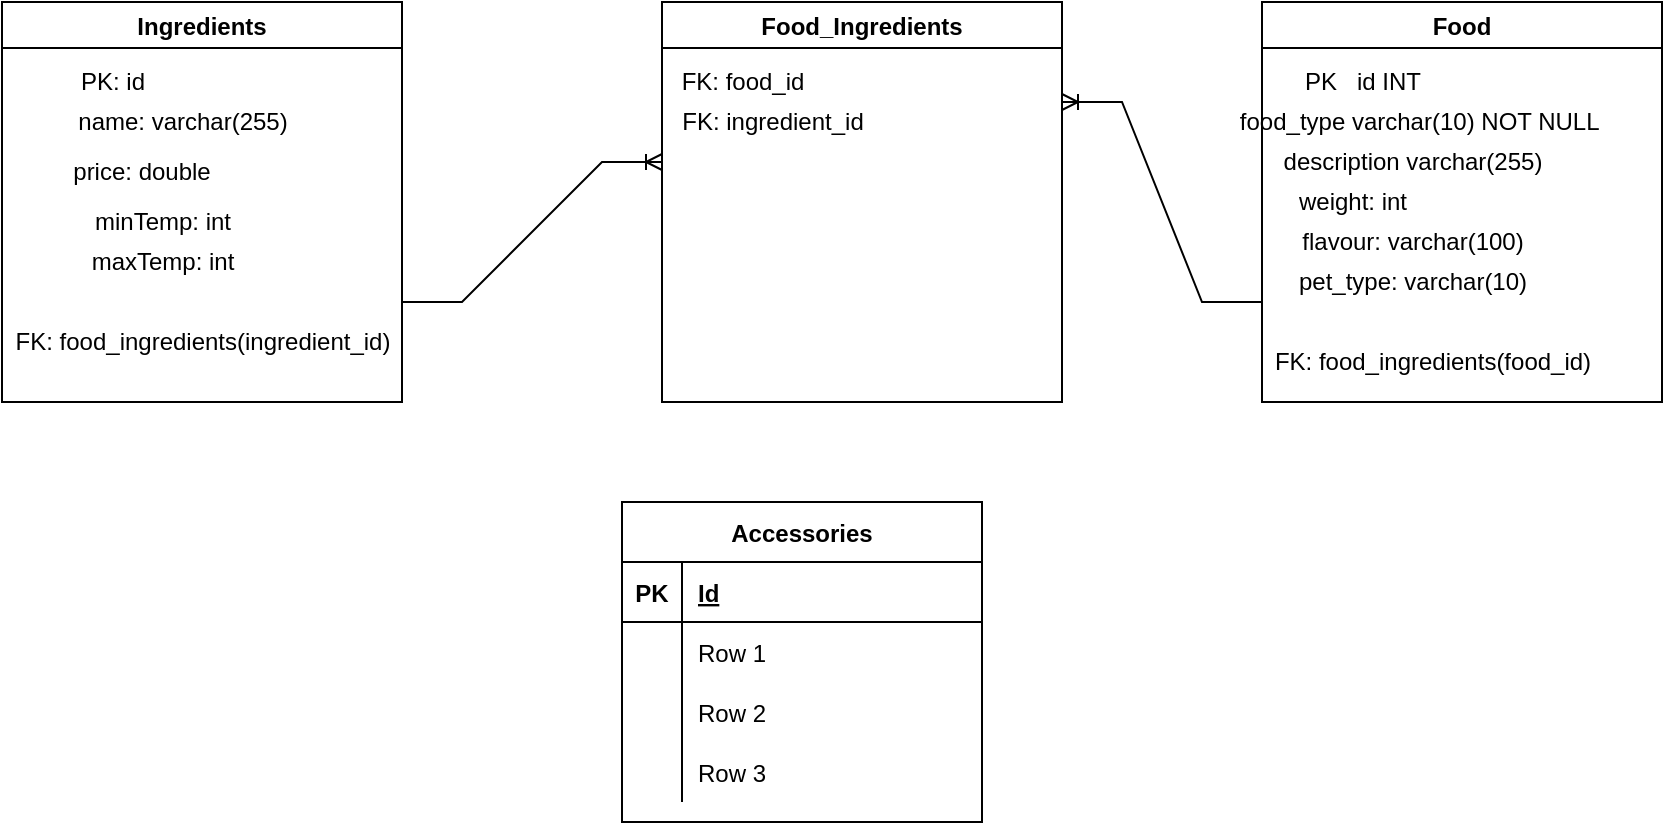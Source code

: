 <mxfile version="16.4.7" type="github">
  <diagram id="R2lEEEUBdFMjLlhIrx00" name="Page-1">
    <mxGraphModel dx="1848" dy="540" grid="1" gridSize="10" guides="1" tooltips="1" connect="1" arrows="1" fold="1" page="1" pageScale="1" pageWidth="850" pageHeight="1100" math="0" shadow="0" extFonts="Permanent Marker^https://fonts.googleapis.com/css?family=Permanent+Marker">
      <root>
        <mxCell id="0" />
        <mxCell id="1" parent="0" />
        <mxCell id="rDHi2IthwMf_unDpR9xK-4" value="Food" style="swimlane;" vertex="1" parent="1">
          <mxGeometry x="20" y="30" width="200" height="200" as="geometry" />
        </mxCell>
        <mxCell id="rDHi2IthwMf_unDpR9xK-5" value="PK&amp;nbsp; &amp;nbsp;id INT" style="text;html=1;align=center;verticalAlign=middle;resizable=0;points=[];autosize=1;strokeColor=none;fillColor=none;" vertex="1" parent="rDHi2IthwMf_unDpR9xK-4">
          <mxGeometry x="15" y="30" width="70" height="20" as="geometry" />
        </mxCell>
        <mxCell id="rDHi2IthwMf_unDpR9xK-12" value="&lt;blockquote style=&quot;margin: 0 0 0 40px ; border: none ; padding: 0px&quot;&gt;&lt;span style=&quot;white-space: pre&quot;&gt;	&lt;/span&gt;&lt;span style=&quot;white-space: pre&quot;&gt;	&lt;/span&gt;food_type varchar(10) NOT NULL&lt;/blockquote&gt;" style="text;html=1;align=center;verticalAlign=middle;resizable=0;points=[];autosize=1;strokeColor=none;fillColor=none;" vertex="1" parent="rDHi2IthwMf_unDpR9xK-4">
          <mxGeometry x="-90" y="50" width="290" height="20" as="geometry" />
        </mxCell>
        <mxCell id="rDHi2IthwMf_unDpR9xK-13" value="description varchar(255)" style="text;html=1;align=center;verticalAlign=middle;resizable=0;points=[];autosize=1;strokeColor=none;fillColor=none;" vertex="1" parent="rDHi2IthwMf_unDpR9xK-4">
          <mxGeometry y="70" width="150" height="20" as="geometry" />
        </mxCell>
        <mxCell id="rDHi2IthwMf_unDpR9xK-25" value="FK: food_ingredients(food_id)" style="text;html=1;align=center;verticalAlign=middle;resizable=0;points=[];autosize=1;strokeColor=none;fillColor=none;" vertex="1" parent="rDHi2IthwMf_unDpR9xK-4">
          <mxGeometry y="170" width="170" height="20" as="geometry" />
        </mxCell>
        <mxCell id="rDHi2IthwMf_unDpR9xK-34" value="weight: int" style="text;html=1;align=center;verticalAlign=middle;resizable=0;points=[];autosize=1;strokeColor=none;fillColor=none;" vertex="1" parent="rDHi2IthwMf_unDpR9xK-4">
          <mxGeometry x="10" y="90" width="70" height="20" as="geometry" />
        </mxCell>
        <mxCell id="rDHi2IthwMf_unDpR9xK-35" value="flavour: varchar(100)" style="text;html=1;align=center;verticalAlign=middle;resizable=0;points=[];autosize=1;strokeColor=none;fillColor=none;" vertex="1" parent="rDHi2IthwMf_unDpR9xK-4">
          <mxGeometry x="10" y="110" width="130" height="20" as="geometry" />
        </mxCell>
        <mxCell id="rDHi2IthwMf_unDpR9xK-62" value="pet_type: varchar(10)" style="text;html=1;align=center;verticalAlign=middle;resizable=0;points=[];autosize=1;strokeColor=none;fillColor=none;" vertex="1" parent="rDHi2IthwMf_unDpR9xK-4">
          <mxGeometry x="10" y="130" width="130" height="20" as="geometry" />
        </mxCell>
        <mxCell id="rDHi2IthwMf_unDpR9xK-14" value="Food_Ingredients" style="swimlane;" vertex="1" parent="1">
          <mxGeometry x="-280" y="30" width="200" height="200" as="geometry" />
        </mxCell>
        <mxCell id="rDHi2IthwMf_unDpR9xK-15" value="FK: food_id" style="text;html=1;align=center;verticalAlign=middle;resizable=0;points=[];autosize=1;strokeColor=none;fillColor=none;" vertex="1" parent="rDHi2IthwMf_unDpR9xK-14">
          <mxGeometry y="30" width="80" height="20" as="geometry" />
        </mxCell>
        <mxCell id="rDHi2IthwMf_unDpR9xK-16" value="FK: ingredient_id" style="text;html=1;align=center;verticalAlign=middle;resizable=0;points=[];autosize=1;strokeColor=none;fillColor=none;" vertex="1" parent="rDHi2IthwMf_unDpR9xK-14">
          <mxGeometry y="50" width="110" height="20" as="geometry" />
        </mxCell>
        <mxCell id="rDHi2IthwMf_unDpR9xK-18" value="Ingredients" style="swimlane;" vertex="1" parent="1">
          <mxGeometry x="-610" y="30" width="200" height="200" as="geometry" />
        </mxCell>
        <mxCell id="rDHi2IthwMf_unDpR9xK-19" value="PK: id" style="text;html=1;align=center;verticalAlign=middle;resizable=0;points=[];autosize=1;strokeColor=none;fillColor=none;" vertex="1" parent="rDHi2IthwMf_unDpR9xK-18">
          <mxGeometry x="30" y="30" width="50" height="20" as="geometry" />
        </mxCell>
        <mxCell id="rDHi2IthwMf_unDpR9xK-20" value="name: varchar(255)" style="text;html=1;align=center;verticalAlign=middle;resizable=0;points=[];autosize=1;strokeColor=none;fillColor=none;" vertex="1" parent="rDHi2IthwMf_unDpR9xK-18">
          <mxGeometry x="30" y="50" width="120" height="20" as="geometry" />
        </mxCell>
        <mxCell id="rDHi2IthwMf_unDpR9xK-21" value="price: double" style="text;html=1;strokeColor=none;fillColor=none;align=center;verticalAlign=middle;whiteSpace=wrap;rounded=0;" vertex="1" parent="rDHi2IthwMf_unDpR9xK-18">
          <mxGeometry x="20" y="70" width="100" height="30" as="geometry" />
        </mxCell>
        <mxCell id="rDHi2IthwMf_unDpR9xK-22" value="minTemp: int" style="text;html=1;align=center;verticalAlign=middle;resizable=0;points=[];autosize=1;strokeColor=none;fillColor=none;" vertex="1" parent="rDHi2IthwMf_unDpR9xK-18">
          <mxGeometry x="40" y="100" width="80" height="20" as="geometry" />
        </mxCell>
        <mxCell id="rDHi2IthwMf_unDpR9xK-23" value="maxTemp: int" style="text;html=1;align=center;verticalAlign=middle;resizable=0;points=[];autosize=1;strokeColor=none;fillColor=none;" vertex="1" parent="rDHi2IthwMf_unDpR9xK-18">
          <mxGeometry x="35" y="120" width="90" height="20" as="geometry" />
        </mxCell>
        <mxCell id="rDHi2IthwMf_unDpR9xK-26" value="FK: food_ingredients(ingredient_id)" style="text;html=1;align=center;verticalAlign=middle;resizable=0;points=[];autosize=1;strokeColor=none;fillColor=none;" vertex="1" parent="rDHi2IthwMf_unDpR9xK-18">
          <mxGeometry y="160" width="200" height="20" as="geometry" />
        </mxCell>
        <mxCell id="rDHi2IthwMf_unDpR9xK-28" value="" style="edgeStyle=entityRelationEdgeStyle;fontSize=12;html=1;endArrow=ERoneToMany;rounded=0;" edge="1" parent="1">
          <mxGeometry width="100" height="100" relative="1" as="geometry">
            <mxPoint x="-410" y="180" as="sourcePoint" />
            <mxPoint x="-280" y="110" as="targetPoint" />
          </mxGeometry>
        </mxCell>
        <mxCell id="rDHi2IthwMf_unDpR9xK-32" value="" style="edgeStyle=entityRelationEdgeStyle;fontSize=12;html=1;endArrow=none;rounded=0;startArrow=ERoneToMany;startFill=0;endFill=0;entryX=0;entryY=0.75;entryDx=0;entryDy=0;" edge="1" parent="1" target="rDHi2IthwMf_unDpR9xK-4">
          <mxGeometry width="100" height="100" relative="1" as="geometry">
            <mxPoint x="-80" y="80" as="sourcePoint" />
            <mxPoint x="-10" y="180" as="targetPoint" />
          </mxGeometry>
        </mxCell>
        <mxCell id="rDHi2IthwMf_unDpR9xK-63" value="Accessories" style="shape=table;startSize=30;container=1;collapsible=1;childLayout=tableLayout;fixedRows=1;rowLines=0;fontStyle=1;align=center;resizeLast=1;" vertex="1" parent="1">
          <mxGeometry x="-300" y="280" width="180" height="160" as="geometry" />
        </mxCell>
        <mxCell id="rDHi2IthwMf_unDpR9xK-64" value="" style="shape=tableRow;horizontal=0;startSize=0;swimlaneHead=0;swimlaneBody=0;fillColor=none;collapsible=0;dropTarget=0;points=[[0,0.5],[1,0.5]];portConstraint=eastwest;top=0;left=0;right=0;bottom=1;" vertex="1" parent="rDHi2IthwMf_unDpR9xK-63">
          <mxGeometry y="30" width="180" height="30" as="geometry" />
        </mxCell>
        <mxCell id="rDHi2IthwMf_unDpR9xK-65" value="PK" style="shape=partialRectangle;connectable=0;fillColor=none;top=0;left=0;bottom=0;right=0;fontStyle=1;overflow=hidden;" vertex="1" parent="rDHi2IthwMf_unDpR9xK-64">
          <mxGeometry width="30" height="30" as="geometry">
            <mxRectangle width="30" height="30" as="alternateBounds" />
          </mxGeometry>
        </mxCell>
        <mxCell id="rDHi2IthwMf_unDpR9xK-66" value="Id" style="shape=partialRectangle;connectable=0;fillColor=none;top=0;left=0;bottom=0;right=0;align=left;spacingLeft=6;fontStyle=5;overflow=hidden;" vertex="1" parent="rDHi2IthwMf_unDpR9xK-64">
          <mxGeometry x="30" width="150" height="30" as="geometry">
            <mxRectangle width="150" height="30" as="alternateBounds" />
          </mxGeometry>
        </mxCell>
        <mxCell id="rDHi2IthwMf_unDpR9xK-67" value="" style="shape=tableRow;horizontal=0;startSize=0;swimlaneHead=0;swimlaneBody=0;fillColor=none;collapsible=0;dropTarget=0;points=[[0,0.5],[1,0.5]];portConstraint=eastwest;top=0;left=0;right=0;bottom=0;" vertex="1" parent="rDHi2IthwMf_unDpR9xK-63">
          <mxGeometry y="60" width="180" height="30" as="geometry" />
        </mxCell>
        <mxCell id="rDHi2IthwMf_unDpR9xK-68" value="" style="shape=partialRectangle;connectable=0;fillColor=none;top=0;left=0;bottom=0;right=0;editable=1;overflow=hidden;" vertex="1" parent="rDHi2IthwMf_unDpR9xK-67">
          <mxGeometry width="30" height="30" as="geometry">
            <mxRectangle width="30" height="30" as="alternateBounds" />
          </mxGeometry>
        </mxCell>
        <mxCell id="rDHi2IthwMf_unDpR9xK-69" value="Row 1" style="shape=partialRectangle;connectable=0;fillColor=none;top=0;left=0;bottom=0;right=0;align=left;spacingLeft=6;overflow=hidden;" vertex="1" parent="rDHi2IthwMf_unDpR9xK-67">
          <mxGeometry x="30" width="150" height="30" as="geometry">
            <mxRectangle width="150" height="30" as="alternateBounds" />
          </mxGeometry>
        </mxCell>
        <mxCell id="rDHi2IthwMf_unDpR9xK-70" value="" style="shape=tableRow;horizontal=0;startSize=0;swimlaneHead=0;swimlaneBody=0;fillColor=none;collapsible=0;dropTarget=0;points=[[0,0.5],[1,0.5]];portConstraint=eastwest;top=0;left=0;right=0;bottom=0;" vertex="1" parent="rDHi2IthwMf_unDpR9xK-63">
          <mxGeometry y="90" width="180" height="30" as="geometry" />
        </mxCell>
        <mxCell id="rDHi2IthwMf_unDpR9xK-71" value="" style="shape=partialRectangle;connectable=0;fillColor=none;top=0;left=0;bottom=0;right=0;editable=1;overflow=hidden;" vertex="1" parent="rDHi2IthwMf_unDpR9xK-70">
          <mxGeometry width="30" height="30" as="geometry">
            <mxRectangle width="30" height="30" as="alternateBounds" />
          </mxGeometry>
        </mxCell>
        <mxCell id="rDHi2IthwMf_unDpR9xK-72" value="Row 2" style="shape=partialRectangle;connectable=0;fillColor=none;top=0;left=0;bottom=0;right=0;align=left;spacingLeft=6;overflow=hidden;" vertex="1" parent="rDHi2IthwMf_unDpR9xK-70">
          <mxGeometry x="30" width="150" height="30" as="geometry">
            <mxRectangle width="150" height="30" as="alternateBounds" />
          </mxGeometry>
        </mxCell>
        <mxCell id="rDHi2IthwMf_unDpR9xK-73" value="" style="shape=tableRow;horizontal=0;startSize=0;swimlaneHead=0;swimlaneBody=0;fillColor=none;collapsible=0;dropTarget=0;points=[[0,0.5],[1,0.5]];portConstraint=eastwest;top=0;left=0;right=0;bottom=0;" vertex="1" parent="rDHi2IthwMf_unDpR9xK-63">
          <mxGeometry y="120" width="180" height="30" as="geometry" />
        </mxCell>
        <mxCell id="rDHi2IthwMf_unDpR9xK-74" value="" style="shape=partialRectangle;connectable=0;fillColor=none;top=0;left=0;bottom=0;right=0;editable=1;overflow=hidden;" vertex="1" parent="rDHi2IthwMf_unDpR9xK-73">
          <mxGeometry width="30" height="30" as="geometry">
            <mxRectangle width="30" height="30" as="alternateBounds" />
          </mxGeometry>
        </mxCell>
        <mxCell id="rDHi2IthwMf_unDpR9xK-75" value="Row 3" style="shape=partialRectangle;connectable=0;fillColor=none;top=0;left=0;bottom=0;right=0;align=left;spacingLeft=6;overflow=hidden;" vertex="1" parent="rDHi2IthwMf_unDpR9xK-73">
          <mxGeometry x="30" width="150" height="30" as="geometry">
            <mxRectangle width="150" height="30" as="alternateBounds" />
          </mxGeometry>
        </mxCell>
      </root>
    </mxGraphModel>
  </diagram>
</mxfile>
